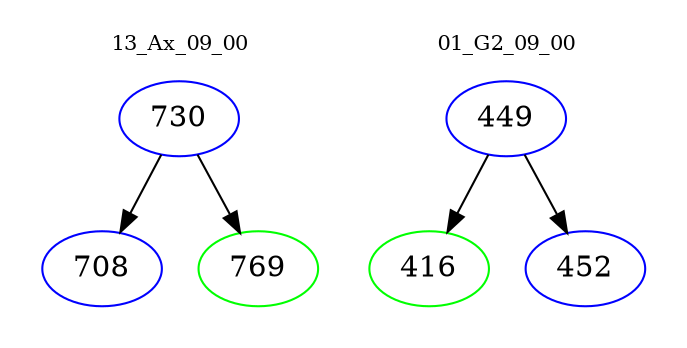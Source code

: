 digraph{
subgraph cluster_0 {
color = white
label = "13_Ax_09_00";
fontsize=10;
T0_730 [label="730", color="blue"]
T0_730 -> T0_708 [color="black"]
T0_708 [label="708", color="blue"]
T0_730 -> T0_769 [color="black"]
T0_769 [label="769", color="green"]
}
subgraph cluster_1 {
color = white
label = "01_G2_09_00";
fontsize=10;
T1_449 [label="449", color="blue"]
T1_449 -> T1_416 [color="black"]
T1_416 [label="416", color="green"]
T1_449 -> T1_452 [color="black"]
T1_452 [label="452", color="blue"]
}
}
